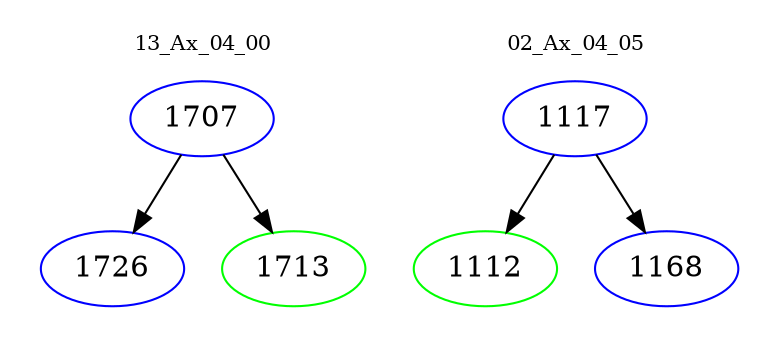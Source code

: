 digraph{
subgraph cluster_0 {
color = white
label = "13_Ax_04_00";
fontsize=10;
T0_1707 [label="1707", color="blue"]
T0_1707 -> T0_1726 [color="black"]
T0_1726 [label="1726", color="blue"]
T0_1707 -> T0_1713 [color="black"]
T0_1713 [label="1713", color="green"]
}
subgraph cluster_1 {
color = white
label = "02_Ax_04_05";
fontsize=10;
T1_1117 [label="1117", color="blue"]
T1_1117 -> T1_1112 [color="black"]
T1_1112 [label="1112", color="green"]
T1_1117 -> T1_1168 [color="black"]
T1_1168 [label="1168", color="blue"]
}
}
